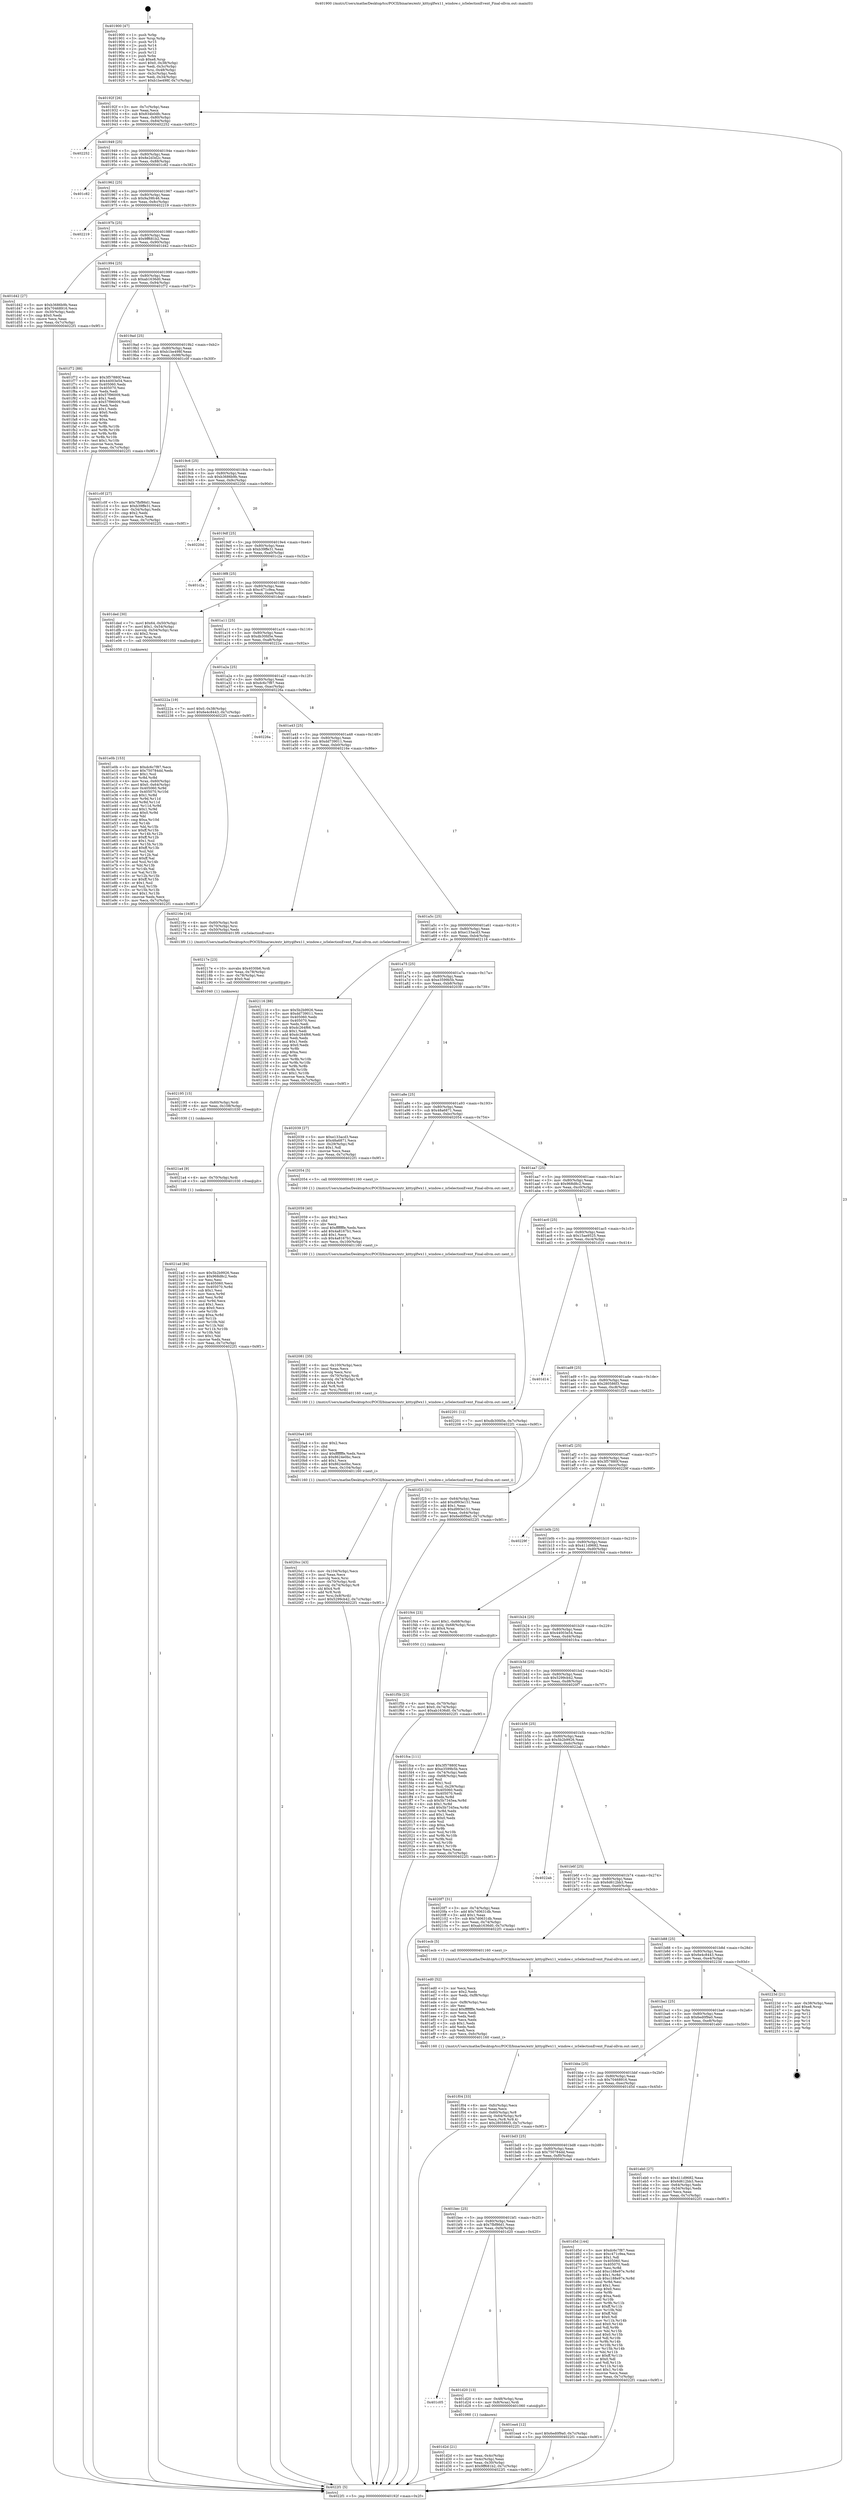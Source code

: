 digraph "0x401900" {
  label = "0x401900 (/mnt/c/Users/mathe/Desktop/tcc/POCII/binaries/extr_kittyglfwx11_window.c_isSelectionEvent_Final-ollvm.out::main(0))"
  labelloc = "t"
  node[shape=record]

  Entry [label="",width=0.3,height=0.3,shape=circle,fillcolor=black,style=filled]
  "0x40192f" [label="{
     0x40192f [26]\l
     | [instrs]\l
     &nbsp;&nbsp;0x40192f \<+3\>: mov -0x7c(%rbp),%eax\l
     &nbsp;&nbsp;0x401932 \<+2\>: mov %eax,%ecx\l
     &nbsp;&nbsp;0x401934 \<+6\>: sub $0x834b0dfc,%ecx\l
     &nbsp;&nbsp;0x40193a \<+3\>: mov %eax,-0x80(%rbp)\l
     &nbsp;&nbsp;0x40193d \<+6\>: mov %ecx,-0x84(%rbp)\l
     &nbsp;&nbsp;0x401943 \<+6\>: je 0000000000402252 \<main+0x952\>\l
  }"]
  "0x402252" [label="{
     0x402252\l
  }", style=dashed]
  "0x401949" [label="{
     0x401949 [25]\l
     | [instrs]\l
     &nbsp;&nbsp;0x401949 \<+5\>: jmp 000000000040194e \<main+0x4e\>\l
     &nbsp;&nbsp;0x40194e \<+3\>: mov -0x80(%rbp),%eax\l
     &nbsp;&nbsp;0x401951 \<+5\>: sub $0x8e2d3d2c,%eax\l
     &nbsp;&nbsp;0x401956 \<+6\>: mov %eax,-0x88(%rbp)\l
     &nbsp;&nbsp;0x40195c \<+6\>: je 0000000000401c82 \<main+0x382\>\l
  }"]
  Exit [label="",width=0.3,height=0.3,shape=circle,fillcolor=black,style=filled,peripheries=2]
  "0x401c82" [label="{
     0x401c82\l
  }", style=dashed]
  "0x401962" [label="{
     0x401962 [25]\l
     | [instrs]\l
     &nbsp;&nbsp;0x401962 \<+5\>: jmp 0000000000401967 \<main+0x67\>\l
     &nbsp;&nbsp;0x401967 \<+3\>: mov -0x80(%rbp),%eax\l
     &nbsp;&nbsp;0x40196a \<+5\>: sub $0x9a39fc46,%eax\l
     &nbsp;&nbsp;0x40196f \<+6\>: mov %eax,-0x8c(%rbp)\l
     &nbsp;&nbsp;0x401975 \<+6\>: je 0000000000402219 \<main+0x919\>\l
  }"]
  "0x4021ad" [label="{
     0x4021ad [84]\l
     | [instrs]\l
     &nbsp;&nbsp;0x4021ad \<+5\>: mov $0x5b2b9926,%eax\l
     &nbsp;&nbsp;0x4021b2 \<+5\>: mov $0x968d8c2,%edx\l
     &nbsp;&nbsp;0x4021b7 \<+2\>: xor %esi,%esi\l
     &nbsp;&nbsp;0x4021b9 \<+7\>: mov 0x405060,%ecx\l
     &nbsp;&nbsp;0x4021c0 \<+8\>: mov 0x405070,%r8d\l
     &nbsp;&nbsp;0x4021c8 \<+3\>: sub $0x1,%esi\l
     &nbsp;&nbsp;0x4021cb \<+3\>: mov %ecx,%r9d\l
     &nbsp;&nbsp;0x4021ce \<+3\>: add %esi,%r9d\l
     &nbsp;&nbsp;0x4021d1 \<+4\>: imul %r9d,%ecx\l
     &nbsp;&nbsp;0x4021d5 \<+3\>: and $0x1,%ecx\l
     &nbsp;&nbsp;0x4021d8 \<+3\>: cmp $0x0,%ecx\l
     &nbsp;&nbsp;0x4021db \<+4\>: sete %r10b\l
     &nbsp;&nbsp;0x4021df \<+4\>: cmp $0xa,%r8d\l
     &nbsp;&nbsp;0x4021e3 \<+4\>: setl %r11b\l
     &nbsp;&nbsp;0x4021e7 \<+3\>: mov %r10b,%bl\l
     &nbsp;&nbsp;0x4021ea \<+3\>: and %r11b,%bl\l
     &nbsp;&nbsp;0x4021ed \<+3\>: xor %r11b,%r10b\l
     &nbsp;&nbsp;0x4021f0 \<+3\>: or %r10b,%bl\l
     &nbsp;&nbsp;0x4021f3 \<+3\>: test $0x1,%bl\l
     &nbsp;&nbsp;0x4021f6 \<+3\>: cmovne %edx,%eax\l
     &nbsp;&nbsp;0x4021f9 \<+3\>: mov %eax,-0x7c(%rbp)\l
     &nbsp;&nbsp;0x4021fc \<+5\>: jmp 00000000004022f1 \<main+0x9f1\>\l
  }"]
  "0x402219" [label="{
     0x402219\l
  }", style=dashed]
  "0x40197b" [label="{
     0x40197b [25]\l
     | [instrs]\l
     &nbsp;&nbsp;0x40197b \<+5\>: jmp 0000000000401980 \<main+0x80\>\l
     &nbsp;&nbsp;0x401980 \<+3\>: mov -0x80(%rbp),%eax\l
     &nbsp;&nbsp;0x401983 \<+5\>: sub $0x9ff681b2,%eax\l
     &nbsp;&nbsp;0x401988 \<+6\>: mov %eax,-0x90(%rbp)\l
     &nbsp;&nbsp;0x40198e \<+6\>: je 0000000000401d42 \<main+0x442\>\l
  }"]
  "0x4021a4" [label="{
     0x4021a4 [9]\l
     | [instrs]\l
     &nbsp;&nbsp;0x4021a4 \<+4\>: mov -0x70(%rbp),%rdi\l
     &nbsp;&nbsp;0x4021a8 \<+5\>: call 0000000000401030 \<free@plt\>\l
     | [calls]\l
     &nbsp;&nbsp;0x401030 \{1\} (unknown)\l
  }"]
  "0x401d42" [label="{
     0x401d42 [27]\l
     | [instrs]\l
     &nbsp;&nbsp;0x401d42 \<+5\>: mov $0xb3686b9b,%eax\l
     &nbsp;&nbsp;0x401d47 \<+5\>: mov $0x70468916,%ecx\l
     &nbsp;&nbsp;0x401d4c \<+3\>: mov -0x30(%rbp),%edx\l
     &nbsp;&nbsp;0x401d4f \<+3\>: cmp $0x0,%edx\l
     &nbsp;&nbsp;0x401d52 \<+3\>: cmove %ecx,%eax\l
     &nbsp;&nbsp;0x401d55 \<+3\>: mov %eax,-0x7c(%rbp)\l
     &nbsp;&nbsp;0x401d58 \<+5\>: jmp 00000000004022f1 \<main+0x9f1\>\l
  }"]
  "0x401994" [label="{
     0x401994 [25]\l
     | [instrs]\l
     &nbsp;&nbsp;0x401994 \<+5\>: jmp 0000000000401999 \<main+0x99\>\l
     &nbsp;&nbsp;0x401999 \<+3\>: mov -0x80(%rbp),%eax\l
     &nbsp;&nbsp;0x40199c \<+5\>: sub $0xab1636d0,%eax\l
     &nbsp;&nbsp;0x4019a1 \<+6\>: mov %eax,-0x94(%rbp)\l
     &nbsp;&nbsp;0x4019a7 \<+6\>: je 0000000000401f72 \<main+0x672\>\l
  }"]
  "0x402195" [label="{
     0x402195 [15]\l
     | [instrs]\l
     &nbsp;&nbsp;0x402195 \<+4\>: mov -0x60(%rbp),%rdi\l
     &nbsp;&nbsp;0x402199 \<+6\>: mov %eax,-0x108(%rbp)\l
     &nbsp;&nbsp;0x40219f \<+5\>: call 0000000000401030 \<free@plt\>\l
     | [calls]\l
     &nbsp;&nbsp;0x401030 \{1\} (unknown)\l
  }"]
  "0x401f72" [label="{
     0x401f72 [88]\l
     | [instrs]\l
     &nbsp;&nbsp;0x401f72 \<+5\>: mov $0x3f57880f,%eax\l
     &nbsp;&nbsp;0x401f77 \<+5\>: mov $0x44003e54,%ecx\l
     &nbsp;&nbsp;0x401f7c \<+7\>: mov 0x405060,%edx\l
     &nbsp;&nbsp;0x401f83 \<+7\>: mov 0x405070,%esi\l
     &nbsp;&nbsp;0x401f8a \<+2\>: mov %edx,%edi\l
     &nbsp;&nbsp;0x401f8c \<+6\>: add $0x57f96009,%edi\l
     &nbsp;&nbsp;0x401f92 \<+3\>: sub $0x1,%edi\l
     &nbsp;&nbsp;0x401f95 \<+6\>: sub $0x57f96009,%edi\l
     &nbsp;&nbsp;0x401f9b \<+3\>: imul %edi,%edx\l
     &nbsp;&nbsp;0x401f9e \<+3\>: and $0x1,%edx\l
     &nbsp;&nbsp;0x401fa1 \<+3\>: cmp $0x0,%edx\l
     &nbsp;&nbsp;0x401fa4 \<+4\>: sete %r8b\l
     &nbsp;&nbsp;0x401fa8 \<+3\>: cmp $0xa,%esi\l
     &nbsp;&nbsp;0x401fab \<+4\>: setl %r9b\l
     &nbsp;&nbsp;0x401faf \<+3\>: mov %r8b,%r10b\l
     &nbsp;&nbsp;0x401fb2 \<+3\>: and %r9b,%r10b\l
     &nbsp;&nbsp;0x401fb5 \<+3\>: xor %r9b,%r8b\l
     &nbsp;&nbsp;0x401fb8 \<+3\>: or %r8b,%r10b\l
     &nbsp;&nbsp;0x401fbb \<+4\>: test $0x1,%r10b\l
     &nbsp;&nbsp;0x401fbf \<+3\>: cmovne %ecx,%eax\l
     &nbsp;&nbsp;0x401fc2 \<+3\>: mov %eax,-0x7c(%rbp)\l
     &nbsp;&nbsp;0x401fc5 \<+5\>: jmp 00000000004022f1 \<main+0x9f1\>\l
  }"]
  "0x4019ad" [label="{
     0x4019ad [25]\l
     | [instrs]\l
     &nbsp;&nbsp;0x4019ad \<+5\>: jmp 00000000004019b2 \<main+0xb2\>\l
     &nbsp;&nbsp;0x4019b2 \<+3\>: mov -0x80(%rbp),%eax\l
     &nbsp;&nbsp;0x4019b5 \<+5\>: sub $0xb1be498f,%eax\l
     &nbsp;&nbsp;0x4019ba \<+6\>: mov %eax,-0x98(%rbp)\l
     &nbsp;&nbsp;0x4019c0 \<+6\>: je 0000000000401c0f \<main+0x30f\>\l
  }"]
  "0x40217e" [label="{
     0x40217e [23]\l
     | [instrs]\l
     &nbsp;&nbsp;0x40217e \<+10\>: movabs $0x4030b6,%rdi\l
     &nbsp;&nbsp;0x402188 \<+3\>: mov %eax,-0x78(%rbp)\l
     &nbsp;&nbsp;0x40218b \<+3\>: mov -0x78(%rbp),%esi\l
     &nbsp;&nbsp;0x40218e \<+2\>: mov $0x0,%al\l
     &nbsp;&nbsp;0x402190 \<+5\>: call 0000000000401040 \<printf@plt\>\l
     | [calls]\l
     &nbsp;&nbsp;0x401040 \{1\} (unknown)\l
  }"]
  "0x401c0f" [label="{
     0x401c0f [27]\l
     | [instrs]\l
     &nbsp;&nbsp;0x401c0f \<+5\>: mov $0x7fbf86d1,%eax\l
     &nbsp;&nbsp;0x401c14 \<+5\>: mov $0xb39ffe31,%ecx\l
     &nbsp;&nbsp;0x401c19 \<+3\>: mov -0x34(%rbp),%edx\l
     &nbsp;&nbsp;0x401c1c \<+3\>: cmp $0x2,%edx\l
     &nbsp;&nbsp;0x401c1f \<+3\>: cmovne %ecx,%eax\l
     &nbsp;&nbsp;0x401c22 \<+3\>: mov %eax,-0x7c(%rbp)\l
     &nbsp;&nbsp;0x401c25 \<+5\>: jmp 00000000004022f1 \<main+0x9f1\>\l
  }"]
  "0x4019c6" [label="{
     0x4019c6 [25]\l
     | [instrs]\l
     &nbsp;&nbsp;0x4019c6 \<+5\>: jmp 00000000004019cb \<main+0xcb\>\l
     &nbsp;&nbsp;0x4019cb \<+3\>: mov -0x80(%rbp),%eax\l
     &nbsp;&nbsp;0x4019ce \<+5\>: sub $0xb3686b9b,%eax\l
     &nbsp;&nbsp;0x4019d3 \<+6\>: mov %eax,-0x9c(%rbp)\l
     &nbsp;&nbsp;0x4019d9 \<+6\>: je 000000000040220d \<main+0x90d\>\l
  }"]
  "0x4022f1" [label="{
     0x4022f1 [5]\l
     | [instrs]\l
     &nbsp;&nbsp;0x4022f1 \<+5\>: jmp 000000000040192f \<main+0x2f\>\l
  }"]
  "0x401900" [label="{
     0x401900 [47]\l
     | [instrs]\l
     &nbsp;&nbsp;0x401900 \<+1\>: push %rbp\l
     &nbsp;&nbsp;0x401901 \<+3\>: mov %rsp,%rbp\l
     &nbsp;&nbsp;0x401904 \<+2\>: push %r15\l
     &nbsp;&nbsp;0x401906 \<+2\>: push %r14\l
     &nbsp;&nbsp;0x401908 \<+2\>: push %r13\l
     &nbsp;&nbsp;0x40190a \<+2\>: push %r12\l
     &nbsp;&nbsp;0x40190c \<+1\>: push %rbx\l
     &nbsp;&nbsp;0x40190d \<+7\>: sub $0xe8,%rsp\l
     &nbsp;&nbsp;0x401914 \<+7\>: movl $0x0,-0x38(%rbp)\l
     &nbsp;&nbsp;0x40191b \<+3\>: mov %edi,-0x3c(%rbp)\l
     &nbsp;&nbsp;0x40191e \<+4\>: mov %rsi,-0x48(%rbp)\l
     &nbsp;&nbsp;0x401922 \<+3\>: mov -0x3c(%rbp),%edi\l
     &nbsp;&nbsp;0x401925 \<+3\>: mov %edi,-0x34(%rbp)\l
     &nbsp;&nbsp;0x401928 \<+7\>: movl $0xb1be498f,-0x7c(%rbp)\l
  }"]
  "0x4020cc" [label="{
     0x4020cc [43]\l
     | [instrs]\l
     &nbsp;&nbsp;0x4020cc \<+6\>: mov -0x104(%rbp),%ecx\l
     &nbsp;&nbsp;0x4020d2 \<+3\>: imul %eax,%ecx\l
     &nbsp;&nbsp;0x4020d5 \<+3\>: movslq %ecx,%rsi\l
     &nbsp;&nbsp;0x4020d8 \<+4\>: mov -0x70(%rbp),%rdi\l
     &nbsp;&nbsp;0x4020dc \<+4\>: movslq -0x74(%rbp),%r8\l
     &nbsp;&nbsp;0x4020e0 \<+4\>: shl $0x4,%r8\l
     &nbsp;&nbsp;0x4020e4 \<+3\>: add %r8,%rdi\l
     &nbsp;&nbsp;0x4020e7 \<+4\>: mov %rsi,0x8(%rdi)\l
     &nbsp;&nbsp;0x4020eb \<+7\>: movl $0x5299cb42,-0x7c(%rbp)\l
     &nbsp;&nbsp;0x4020f2 \<+5\>: jmp 00000000004022f1 \<main+0x9f1\>\l
  }"]
  "0x40220d" [label="{
     0x40220d\l
  }", style=dashed]
  "0x4019df" [label="{
     0x4019df [25]\l
     | [instrs]\l
     &nbsp;&nbsp;0x4019df \<+5\>: jmp 00000000004019e4 \<main+0xe4\>\l
     &nbsp;&nbsp;0x4019e4 \<+3\>: mov -0x80(%rbp),%eax\l
     &nbsp;&nbsp;0x4019e7 \<+5\>: sub $0xb39ffe31,%eax\l
     &nbsp;&nbsp;0x4019ec \<+6\>: mov %eax,-0xa0(%rbp)\l
     &nbsp;&nbsp;0x4019f2 \<+6\>: je 0000000000401c2a \<main+0x32a\>\l
  }"]
  "0x4020a4" [label="{
     0x4020a4 [40]\l
     | [instrs]\l
     &nbsp;&nbsp;0x4020a4 \<+5\>: mov $0x2,%ecx\l
     &nbsp;&nbsp;0x4020a9 \<+1\>: cltd\l
     &nbsp;&nbsp;0x4020aa \<+2\>: idiv %ecx\l
     &nbsp;&nbsp;0x4020ac \<+6\>: imul $0xfffffffe,%edx,%ecx\l
     &nbsp;&nbsp;0x4020b2 \<+6\>: sub $0x8624e0bc,%ecx\l
     &nbsp;&nbsp;0x4020b8 \<+3\>: add $0x1,%ecx\l
     &nbsp;&nbsp;0x4020bb \<+6\>: add $0x8624e0bc,%ecx\l
     &nbsp;&nbsp;0x4020c1 \<+6\>: mov %ecx,-0x104(%rbp)\l
     &nbsp;&nbsp;0x4020c7 \<+5\>: call 0000000000401160 \<next_i\>\l
     | [calls]\l
     &nbsp;&nbsp;0x401160 \{1\} (/mnt/c/Users/mathe/Desktop/tcc/POCII/binaries/extr_kittyglfwx11_window.c_isSelectionEvent_Final-ollvm.out::next_i)\l
  }"]
  "0x401c2a" [label="{
     0x401c2a\l
  }", style=dashed]
  "0x4019f8" [label="{
     0x4019f8 [25]\l
     | [instrs]\l
     &nbsp;&nbsp;0x4019f8 \<+5\>: jmp 00000000004019fd \<main+0xfd\>\l
     &nbsp;&nbsp;0x4019fd \<+3\>: mov -0x80(%rbp),%eax\l
     &nbsp;&nbsp;0x401a00 \<+5\>: sub $0xc471c9ea,%eax\l
     &nbsp;&nbsp;0x401a05 \<+6\>: mov %eax,-0xa4(%rbp)\l
     &nbsp;&nbsp;0x401a0b \<+6\>: je 0000000000401ded \<main+0x4ed\>\l
  }"]
  "0x402081" [label="{
     0x402081 [35]\l
     | [instrs]\l
     &nbsp;&nbsp;0x402081 \<+6\>: mov -0x100(%rbp),%ecx\l
     &nbsp;&nbsp;0x402087 \<+3\>: imul %eax,%ecx\l
     &nbsp;&nbsp;0x40208a \<+3\>: movslq %ecx,%rsi\l
     &nbsp;&nbsp;0x40208d \<+4\>: mov -0x70(%rbp),%rdi\l
     &nbsp;&nbsp;0x402091 \<+4\>: movslq -0x74(%rbp),%r8\l
     &nbsp;&nbsp;0x402095 \<+4\>: shl $0x4,%r8\l
     &nbsp;&nbsp;0x402099 \<+3\>: add %r8,%rdi\l
     &nbsp;&nbsp;0x40209c \<+3\>: mov %rsi,(%rdi)\l
     &nbsp;&nbsp;0x40209f \<+5\>: call 0000000000401160 \<next_i\>\l
     | [calls]\l
     &nbsp;&nbsp;0x401160 \{1\} (/mnt/c/Users/mathe/Desktop/tcc/POCII/binaries/extr_kittyglfwx11_window.c_isSelectionEvent_Final-ollvm.out::next_i)\l
  }"]
  "0x401ded" [label="{
     0x401ded [30]\l
     | [instrs]\l
     &nbsp;&nbsp;0x401ded \<+7\>: movl $0x64,-0x50(%rbp)\l
     &nbsp;&nbsp;0x401df4 \<+7\>: movl $0x1,-0x54(%rbp)\l
     &nbsp;&nbsp;0x401dfb \<+4\>: movslq -0x54(%rbp),%rax\l
     &nbsp;&nbsp;0x401dff \<+4\>: shl $0x2,%rax\l
     &nbsp;&nbsp;0x401e03 \<+3\>: mov %rax,%rdi\l
     &nbsp;&nbsp;0x401e06 \<+5\>: call 0000000000401050 \<malloc@plt\>\l
     | [calls]\l
     &nbsp;&nbsp;0x401050 \{1\} (unknown)\l
  }"]
  "0x401a11" [label="{
     0x401a11 [25]\l
     | [instrs]\l
     &nbsp;&nbsp;0x401a11 \<+5\>: jmp 0000000000401a16 \<main+0x116\>\l
     &nbsp;&nbsp;0x401a16 \<+3\>: mov -0x80(%rbp),%eax\l
     &nbsp;&nbsp;0x401a19 \<+5\>: sub $0xdb30fd5e,%eax\l
     &nbsp;&nbsp;0x401a1e \<+6\>: mov %eax,-0xa8(%rbp)\l
     &nbsp;&nbsp;0x401a24 \<+6\>: je 000000000040222a \<main+0x92a\>\l
  }"]
  "0x402059" [label="{
     0x402059 [40]\l
     | [instrs]\l
     &nbsp;&nbsp;0x402059 \<+5\>: mov $0x2,%ecx\l
     &nbsp;&nbsp;0x40205e \<+1\>: cltd\l
     &nbsp;&nbsp;0x40205f \<+2\>: idiv %ecx\l
     &nbsp;&nbsp;0x402061 \<+6\>: imul $0xfffffffe,%edx,%ecx\l
     &nbsp;&nbsp;0x402067 \<+6\>: add $0x4a8167b1,%ecx\l
     &nbsp;&nbsp;0x40206d \<+3\>: add $0x1,%ecx\l
     &nbsp;&nbsp;0x402070 \<+6\>: sub $0x4a8167b1,%ecx\l
     &nbsp;&nbsp;0x402076 \<+6\>: mov %ecx,-0x100(%rbp)\l
     &nbsp;&nbsp;0x40207c \<+5\>: call 0000000000401160 \<next_i\>\l
     | [calls]\l
     &nbsp;&nbsp;0x401160 \{1\} (/mnt/c/Users/mathe/Desktop/tcc/POCII/binaries/extr_kittyglfwx11_window.c_isSelectionEvent_Final-ollvm.out::next_i)\l
  }"]
  "0x40222a" [label="{
     0x40222a [19]\l
     | [instrs]\l
     &nbsp;&nbsp;0x40222a \<+7\>: movl $0x0,-0x38(%rbp)\l
     &nbsp;&nbsp;0x402231 \<+7\>: movl $0x6e4c8443,-0x7c(%rbp)\l
     &nbsp;&nbsp;0x402238 \<+5\>: jmp 00000000004022f1 \<main+0x9f1\>\l
  }"]
  "0x401a2a" [label="{
     0x401a2a [25]\l
     | [instrs]\l
     &nbsp;&nbsp;0x401a2a \<+5\>: jmp 0000000000401a2f \<main+0x12f\>\l
     &nbsp;&nbsp;0x401a2f \<+3\>: mov -0x80(%rbp),%eax\l
     &nbsp;&nbsp;0x401a32 \<+5\>: sub $0xdc6c7f87,%eax\l
     &nbsp;&nbsp;0x401a37 \<+6\>: mov %eax,-0xac(%rbp)\l
     &nbsp;&nbsp;0x401a3d \<+6\>: je 000000000040226a \<main+0x96a\>\l
  }"]
  "0x401f5b" [label="{
     0x401f5b [23]\l
     | [instrs]\l
     &nbsp;&nbsp;0x401f5b \<+4\>: mov %rax,-0x70(%rbp)\l
     &nbsp;&nbsp;0x401f5f \<+7\>: movl $0x0,-0x74(%rbp)\l
     &nbsp;&nbsp;0x401f66 \<+7\>: movl $0xab1636d0,-0x7c(%rbp)\l
     &nbsp;&nbsp;0x401f6d \<+5\>: jmp 00000000004022f1 \<main+0x9f1\>\l
  }"]
  "0x40226a" [label="{
     0x40226a\l
  }", style=dashed]
  "0x401a43" [label="{
     0x401a43 [25]\l
     | [instrs]\l
     &nbsp;&nbsp;0x401a43 \<+5\>: jmp 0000000000401a48 \<main+0x148\>\l
     &nbsp;&nbsp;0x401a48 \<+3\>: mov -0x80(%rbp),%eax\l
     &nbsp;&nbsp;0x401a4b \<+5\>: sub $0xdd739011,%eax\l
     &nbsp;&nbsp;0x401a50 \<+6\>: mov %eax,-0xb0(%rbp)\l
     &nbsp;&nbsp;0x401a56 \<+6\>: je 000000000040216e \<main+0x86e\>\l
  }"]
  "0x401f04" [label="{
     0x401f04 [33]\l
     | [instrs]\l
     &nbsp;&nbsp;0x401f04 \<+6\>: mov -0xfc(%rbp),%ecx\l
     &nbsp;&nbsp;0x401f0a \<+3\>: imul %eax,%ecx\l
     &nbsp;&nbsp;0x401f0d \<+4\>: mov -0x60(%rbp),%r8\l
     &nbsp;&nbsp;0x401f11 \<+4\>: movslq -0x64(%rbp),%r9\l
     &nbsp;&nbsp;0x401f15 \<+4\>: mov %ecx,(%r8,%r9,4)\l
     &nbsp;&nbsp;0x401f19 \<+7\>: movl $0x280586f3,-0x7c(%rbp)\l
     &nbsp;&nbsp;0x401f20 \<+5\>: jmp 00000000004022f1 \<main+0x9f1\>\l
  }"]
  "0x40216e" [label="{
     0x40216e [16]\l
     | [instrs]\l
     &nbsp;&nbsp;0x40216e \<+4\>: mov -0x60(%rbp),%rdi\l
     &nbsp;&nbsp;0x402172 \<+4\>: mov -0x70(%rbp),%rsi\l
     &nbsp;&nbsp;0x402176 \<+3\>: mov -0x50(%rbp),%edx\l
     &nbsp;&nbsp;0x402179 \<+5\>: call 00000000004013f0 \<isSelectionEvent\>\l
     | [calls]\l
     &nbsp;&nbsp;0x4013f0 \{1\} (/mnt/c/Users/mathe/Desktop/tcc/POCII/binaries/extr_kittyglfwx11_window.c_isSelectionEvent_Final-ollvm.out::isSelectionEvent)\l
  }"]
  "0x401a5c" [label="{
     0x401a5c [25]\l
     | [instrs]\l
     &nbsp;&nbsp;0x401a5c \<+5\>: jmp 0000000000401a61 \<main+0x161\>\l
     &nbsp;&nbsp;0x401a61 \<+3\>: mov -0x80(%rbp),%eax\l
     &nbsp;&nbsp;0x401a64 \<+5\>: sub $0xe133acd3,%eax\l
     &nbsp;&nbsp;0x401a69 \<+6\>: mov %eax,-0xb4(%rbp)\l
     &nbsp;&nbsp;0x401a6f \<+6\>: je 0000000000402116 \<main+0x816\>\l
  }"]
  "0x401ed0" [label="{
     0x401ed0 [52]\l
     | [instrs]\l
     &nbsp;&nbsp;0x401ed0 \<+2\>: xor %ecx,%ecx\l
     &nbsp;&nbsp;0x401ed2 \<+5\>: mov $0x2,%edx\l
     &nbsp;&nbsp;0x401ed7 \<+6\>: mov %edx,-0xf8(%rbp)\l
     &nbsp;&nbsp;0x401edd \<+1\>: cltd\l
     &nbsp;&nbsp;0x401ede \<+6\>: mov -0xf8(%rbp),%esi\l
     &nbsp;&nbsp;0x401ee4 \<+2\>: idiv %esi\l
     &nbsp;&nbsp;0x401ee6 \<+6\>: imul $0xfffffffe,%edx,%edx\l
     &nbsp;&nbsp;0x401eec \<+2\>: mov %ecx,%edi\l
     &nbsp;&nbsp;0x401eee \<+2\>: sub %edx,%edi\l
     &nbsp;&nbsp;0x401ef0 \<+2\>: mov %ecx,%edx\l
     &nbsp;&nbsp;0x401ef2 \<+3\>: sub $0x1,%edx\l
     &nbsp;&nbsp;0x401ef5 \<+2\>: add %edx,%edi\l
     &nbsp;&nbsp;0x401ef7 \<+2\>: sub %edi,%ecx\l
     &nbsp;&nbsp;0x401ef9 \<+6\>: mov %ecx,-0xfc(%rbp)\l
     &nbsp;&nbsp;0x401eff \<+5\>: call 0000000000401160 \<next_i\>\l
     | [calls]\l
     &nbsp;&nbsp;0x401160 \{1\} (/mnt/c/Users/mathe/Desktop/tcc/POCII/binaries/extr_kittyglfwx11_window.c_isSelectionEvent_Final-ollvm.out::next_i)\l
  }"]
  "0x402116" [label="{
     0x402116 [88]\l
     | [instrs]\l
     &nbsp;&nbsp;0x402116 \<+5\>: mov $0x5b2b9926,%eax\l
     &nbsp;&nbsp;0x40211b \<+5\>: mov $0xdd739011,%ecx\l
     &nbsp;&nbsp;0x402120 \<+7\>: mov 0x405060,%edx\l
     &nbsp;&nbsp;0x402127 \<+7\>: mov 0x405070,%esi\l
     &nbsp;&nbsp;0x40212e \<+2\>: mov %edx,%edi\l
     &nbsp;&nbsp;0x402130 \<+6\>: sub $0xdc264f66,%edi\l
     &nbsp;&nbsp;0x402136 \<+3\>: sub $0x1,%edi\l
     &nbsp;&nbsp;0x402139 \<+6\>: add $0xdc264f66,%edi\l
     &nbsp;&nbsp;0x40213f \<+3\>: imul %edi,%edx\l
     &nbsp;&nbsp;0x402142 \<+3\>: and $0x1,%edx\l
     &nbsp;&nbsp;0x402145 \<+3\>: cmp $0x0,%edx\l
     &nbsp;&nbsp;0x402148 \<+4\>: sete %r8b\l
     &nbsp;&nbsp;0x40214c \<+3\>: cmp $0xa,%esi\l
     &nbsp;&nbsp;0x40214f \<+4\>: setl %r9b\l
     &nbsp;&nbsp;0x402153 \<+3\>: mov %r8b,%r10b\l
     &nbsp;&nbsp;0x402156 \<+3\>: and %r9b,%r10b\l
     &nbsp;&nbsp;0x402159 \<+3\>: xor %r9b,%r8b\l
     &nbsp;&nbsp;0x40215c \<+3\>: or %r8b,%r10b\l
     &nbsp;&nbsp;0x40215f \<+4\>: test $0x1,%r10b\l
     &nbsp;&nbsp;0x402163 \<+3\>: cmovne %ecx,%eax\l
     &nbsp;&nbsp;0x402166 \<+3\>: mov %eax,-0x7c(%rbp)\l
     &nbsp;&nbsp;0x402169 \<+5\>: jmp 00000000004022f1 \<main+0x9f1\>\l
  }"]
  "0x401a75" [label="{
     0x401a75 [25]\l
     | [instrs]\l
     &nbsp;&nbsp;0x401a75 \<+5\>: jmp 0000000000401a7a \<main+0x17a\>\l
     &nbsp;&nbsp;0x401a7a \<+3\>: mov -0x80(%rbp),%eax\l
     &nbsp;&nbsp;0x401a7d \<+5\>: sub $0xe3599b5b,%eax\l
     &nbsp;&nbsp;0x401a82 \<+6\>: mov %eax,-0xb8(%rbp)\l
     &nbsp;&nbsp;0x401a88 \<+6\>: je 0000000000402039 \<main+0x739\>\l
  }"]
  "0x401e0b" [label="{
     0x401e0b [153]\l
     | [instrs]\l
     &nbsp;&nbsp;0x401e0b \<+5\>: mov $0xdc6c7f87,%ecx\l
     &nbsp;&nbsp;0x401e10 \<+5\>: mov $0x750784dd,%edx\l
     &nbsp;&nbsp;0x401e15 \<+3\>: mov $0x1,%sil\l
     &nbsp;&nbsp;0x401e18 \<+3\>: xor %r8d,%r8d\l
     &nbsp;&nbsp;0x401e1b \<+4\>: mov %rax,-0x60(%rbp)\l
     &nbsp;&nbsp;0x401e1f \<+7\>: movl $0x0,-0x64(%rbp)\l
     &nbsp;&nbsp;0x401e26 \<+8\>: mov 0x405060,%r9d\l
     &nbsp;&nbsp;0x401e2e \<+8\>: mov 0x405070,%r10d\l
     &nbsp;&nbsp;0x401e36 \<+4\>: sub $0x1,%r8d\l
     &nbsp;&nbsp;0x401e3a \<+3\>: mov %r9d,%r11d\l
     &nbsp;&nbsp;0x401e3d \<+3\>: add %r8d,%r11d\l
     &nbsp;&nbsp;0x401e40 \<+4\>: imul %r11d,%r9d\l
     &nbsp;&nbsp;0x401e44 \<+4\>: and $0x1,%r9d\l
     &nbsp;&nbsp;0x401e48 \<+4\>: cmp $0x0,%r9d\l
     &nbsp;&nbsp;0x401e4c \<+3\>: sete %bl\l
     &nbsp;&nbsp;0x401e4f \<+4\>: cmp $0xa,%r10d\l
     &nbsp;&nbsp;0x401e53 \<+4\>: setl %r14b\l
     &nbsp;&nbsp;0x401e57 \<+3\>: mov %bl,%r15b\l
     &nbsp;&nbsp;0x401e5a \<+4\>: xor $0xff,%r15b\l
     &nbsp;&nbsp;0x401e5e \<+3\>: mov %r14b,%r12b\l
     &nbsp;&nbsp;0x401e61 \<+4\>: xor $0xff,%r12b\l
     &nbsp;&nbsp;0x401e65 \<+4\>: xor $0x1,%sil\l
     &nbsp;&nbsp;0x401e69 \<+3\>: mov %r15b,%r13b\l
     &nbsp;&nbsp;0x401e6c \<+4\>: and $0xff,%r13b\l
     &nbsp;&nbsp;0x401e70 \<+3\>: and %sil,%bl\l
     &nbsp;&nbsp;0x401e73 \<+3\>: mov %r12b,%al\l
     &nbsp;&nbsp;0x401e76 \<+2\>: and $0xff,%al\l
     &nbsp;&nbsp;0x401e78 \<+3\>: and %sil,%r14b\l
     &nbsp;&nbsp;0x401e7b \<+3\>: or %bl,%r13b\l
     &nbsp;&nbsp;0x401e7e \<+3\>: or %r14b,%al\l
     &nbsp;&nbsp;0x401e81 \<+3\>: xor %al,%r13b\l
     &nbsp;&nbsp;0x401e84 \<+3\>: or %r12b,%r15b\l
     &nbsp;&nbsp;0x401e87 \<+4\>: xor $0xff,%r15b\l
     &nbsp;&nbsp;0x401e8b \<+4\>: or $0x1,%sil\l
     &nbsp;&nbsp;0x401e8f \<+3\>: and %sil,%r15b\l
     &nbsp;&nbsp;0x401e92 \<+3\>: or %r15b,%r13b\l
     &nbsp;&nbsp;0x401e95 \<+4\>: test $0x1,%r13b\l
     &nbsp;&nbsp;0x401e99 \<+3\>: cmovne %edx,%ecx\l
     &nbsp;&nbsp;0x401e9c \<+3\>: mov %ecx,-0x7c(%rbp)\l
     &nbsp;&nbsp;0x401e9f \<+5\>: jmp 00000000004022f1 \<main+0x9f1\>\l
  }"]
  "0x402039" [label="{
     0x402039 [27]\l
     | [instrs]\l
     &nbsp;&nbsp;0x402039 \<+5\>: mov $0xe133acd3,%eax\l
     &nbsp;&nbsp;0x40203e \<+5\>: mov $0x48a6871,%ecx\l
     &nbsp;&nbsp;0x402043 \<+3\>: mov -0x29(%rbp),%dl\l
     &nbsp;&nbsp;0x402046 \<+3\>: test $0x1,%dl\l
     &nbsp;&nbsp;0x402049 \<+3\>: cmovne %ecx,%eax\l
     &nbsp;&nbsp;0x40204c \<+3\>: mov %eax,-0x7c(%rbp)\l
     &nbsp;&nbsp;0x40204f \<+5\>: jmp 00000000004022f1 \<main+0x9f1\>\l
  }"]
  "0x401a8e" [label="{
     0x401a8e [25]\l
     | [instrs]\l
     &nbsp;&nbsp;0x401a8e \<+5\>: jmp 0000000000401a93 \<main+0x193\>\l
     &nbsp;&nbsp;0x401a93 \<+3\>: mov -0x80(%rbp),%eax\l
     &nbsp;&nbsp;0x401a96 \<+5\>: sub $0x48a6871,%eax\l
     &nbsp;&nbsp;0x401a9b \<+6\>: mov %eax,-0xbc(%rbp)\l
     &nbsp;&nbsp;0x401aa1 \<+6\>: je 0000000000402054 \<main+0x754\>\l
  }"]
  "0x401d2d" [label="{
     0x401d2d [21]\l
     | [instrs]\l
     &nbsp;&nbsp;0x401d2d \<+3\>: mov %eax,-0x4c(%rbp)\l
     &nbsp;&nbsp;0x401d30 \<+3\>: mov -0x4c(%rbp),%eax\l
     &nbsp;&nbsp;0x401d33 \<+3\>: mov %eax,-0x30(%rbp)\l
     &nbsp;&nbsp;0x401d36 \<+7\>: movl $0x9ff681b2,-0x7c(%rbp)\l
     &nbsp;&nbsp;0x401d3d \<+5\>: jmp 00000000004022f1 \<main+0x9f1\>\l
  }"]
  "0x402054" [label="{
     0x402054 [5]\l
     | [instrs]\l
     &nbsp;&nbsp;0x402054 \<+5\>: call 0000000000401160 \<next_i\>\l
     | [calls]\l
     &nbsp;&nbsp;0x401160 \{1\} (/mnt/c/Users/mathe/Desktop/tcc/POCII/binaries/extr_kittyglfwx11_window.c_isSelectionEvent_Final-ollvm.out::next_i)\l
  }"]
  "0x401aa7" [label="{
     0x401aa7 [25]\l
     | [instrs]\l
     &nbsp;&nbsp;0x401aa7 \<+5\>: jmp 0000000000401aac \<main+0x1ac\>\l
     &nbsp;&nbsp;0x401aac \<+3\>: mov -0x80(%rbp),%eax\l
     &nbsp;&nbsp;0x401aaf \<+5\>: sub $0x968d8c2,%eax\l
     &nbsp;&nbsp;0x401ab4 \<+6\>: mov %eax,-0xc0(%rbp)\l
     &nbsp;&nbsp;0x401aba \<+6\>: je 0000000000402201 \<main+0x901\>\l
  }"]
  "0x401c05" [label="{
     0x401c05\l
  }", style=dashed]
  "0x402201" [label="{
     0x402201 [12]\l
     | [instrs]\l
     &nbsp;&nbsp;0x402201 \<+7\>: movl $0xdb30fd5e,-0x7c(%rbp)\l
     &nbsp;&nbsp;0x402208 \<+5\>: jmp 00000000004022f1 \<main+0x9f1\>\l
  }"]
  "0x401ac0" [label="{
     0x401ac0 [25]\l
     | [instrs]\l
     &nbsp;&nbsp;0x401ac0 \<+5\>: jmp 0000000000401ac5 \<main+0x1c5\>\l
     &nbsp;&nbsp;0x401ac5 \<+3\>: mov -0x80(%rbp),%eax\l
     &nbsp;&nbsp;0x401ac8 \<+5\>: sub $0x15ae9525,%eax\l
     &nbsp;&nbsp;0x401acd \<+6\>: mov %eax,-0xc4(%rbp)\l
     &nbsp;&nbsp;0x401ad3 \<+6\>: je 0000000000401d14 \<main+0x414\>\l
  }"]
  "0x401d20" [label="{
     0x401d20 [13]\l
     | [instrs]\l
     &nbsp;&nbsp;0x401d20 \<+4\>: mov -0x48(%rbp),%rax\l
     &nbsp;&nbsp;0x401d24 \<+4\>: mov 0x8(%rax),%rdi\l
     &nbsp;&nbsp;0x401d28 \<+5\>: call 0000000000401060 \<atoi@plt\>\l
     | [calls]\l
     &nbsp;&nbsp;0x401060 \{1\} (unknown)\l
  }"]
  "0x401d14" [label="{
     0x401d14\l
  }", style=dashed]
  "0x401ad9" [label="{
     0x401ad9 [25]\l
     | [instrs]\l
     &nbsp;&nbsp;0x401ad9 \<+5\>: jmp 0000000000401ade \<main+0x1de\>\l
     &nbsp;&nbsp;0x401ade \<+3\>: mov -0x80(%rbp),%eax\l
     &nbsp;&nbsp;0x401ae1 \<+5\>: sub $0x280586f3,%eax\l
     &nbsp;&nbsp;0x401ae6 \<+6\>: mov %eax,-0xc8(%rbp)\l
     &nbsp;&nbsp;0x401aec \<+6\>: je 0000000000401f25 \<main+0x625\>\l
  }"]
  "0x401bec" [label="{
     0x401bec [25]\l
     | [instrs]\l
     &nbsp;&nbsp;0x401bec \<+5\>: jmp 0000000000401bf1 \<main+0x2f1\>\l
     &nbsp;&nbsp;0x401bf1 \<+3\>: mov -0x80(%rbp),%eax\l
     &nbsp;&nbsp;0x401bf4 \<+5\>: sub $0x7fbf86d1,%eax\l
     &nbsp;&nbsp;0x401bf9 \<+6\>: mov %eax,-0xf4(%rbp)\l
     &nbsp;&nbsp;0x401bff \<+6\>: je 0000000000401d20 \<main+0x420\>\l
  }"]
  "0x401f25" [label="{
     0x401f25 [31]\l
     | [instrs]\l
     &nbsp;&nbsp;0x401f25 \<+3\>: mov -0x64(%rbp),%eax\l
     &nbsp;&nbsp;0x401f28 \<+5\>: add $0xd993e151,%eax\l
     &nbsp;&nbsp;0x401f2d \<+3\>: add $0x1,%eax\l
     &nbsp;&nbsp;0x401f30 \<+5\>: sub $0xd993e151,%eax\l
     &nbsp;&nbsp;0x401f35 \<+3\>: mov %eax,-0x64(%rbp)\l
     &nbsp;&nbsp;0x401f38 \<+7\>: movl $0x6ed0f9a0,-0x7c(%rbp)\l
     &nbsp;&nbsp;0x401f3f \<+5\>: jmp 00000000004022f1 \<main+0x9f1\>\l
  }"]
  "0x401af2" [label="{
     0x401af2 [25]\l
     | [instrs]\l
     &nbsp;&nbsp;0x401af2 \<+5\>: jmp 0000000000401af7 \<main+0x1f7\>\l
     &nbsp;&nbsp;0x401af7 \<+3\>: mov -0x80(%rbp),%eax\l
     &nbsp;&nbsp;0x401afa \<+5\>: sub $0x3f57880f,%eax\l
     &nbsp;&nbsp;0x401aff \<+6\>: mov %eax,-0xcc(%rbp)\l
     &nbsp;&nbsp;0x401b05 \<+6\>: je 000000000040229f \<main+0x99f\>\l
  }"]
  "0x401ea4" [label="{
     0x401ea4 [12]\l
     | [instrs]\l
     &nbsp;&nbsp;0x401ea4 \<+7\>: movl $0x6ed0f9a0,-0x7c(%rbp)\l
     &nbsp;&nbsp;0x401eab \<+5\>: jmp 00000000004022f1 \<main+0x9f1\>\l
  }"]
  "0x40229f" [label="{
     0x40229f\l
  }", style=dashed]
  "0x401b0b" [label="{
     0x401b0b [25]\l
     | [instrs]\l
     &nbsp;&nbsp;0x401b0b \<+5\>: jmp 0000000000401b10 \<main+0x210\>\l
     &nbsp;&nbsp;0x401b10 \<+3\>: mov -0x80(%rbp),%eax\l
     &nbsp;&nbsp;0x401b13 \<+5\>: sub $0x411d9682,%eax\l
     &nbsp;&nbsp;0x401b18 \<+6\>: mov %eax,-0xd0(%rbp)\l
     &nbsp;&nbsp;0x401b1e \<+6\>: je 0000000000401f44 \<main+0x644\>\l
  }"]
  "0x401bd3" [label="{
     0x401bd3 [25]\l
     | [instrs]\l
     &nbsp;&nbsp;0x401bd3 \<+5\>: jmp 0000000000401bd8 \<main+0x2d8\>\l
     &nbsp;&nbsp;0x401bd8 \<+3\>: mov -0x80(%rbp),%eax\l
     &nbsp;&nbsp;0x401bdb \<+5\>: sub $0x750784dd,%eax\l
     &nbsp;&nbsp;0x401be0 \<+6\>: mov %eax,-0xf0(%rbp)\l
     &nbsp;&nbsp;0x401be6 \<+6\>: je 0000000000401ea4 \<main+0x5a4\>\l
  }"]
  "0x401f44" [label="{
     0x401f44 [23]\l
     | [instrs]\l
     &nbsp;&nbsp;0x401f44 \<+7\>: movl $0x1,-0x68(%rbp)\l
     &nbsp;&nbsp;0x401f4b \<+4\>: movslq -0x68(%rbp),%rax\l
     &nbsp;&nbsp;0x401f4f \<+4\>: shl $0x4,%rax\l
     &nbsp;&nbsp;0x401f53 \<+3\>: mov %rax,%rdi\l
     &nbsp;&nbsp;0x401f56 \<+5\>: call 0000000000401050 \<malloc@plt\>\l
     | [calls]\l
     &nbsp;&nbsp;0x401050 \{1\} (unknown)\l
  }"]
  "0x401b24" [label="{
     0x401b24 [25]\l
     | [instrs]\l
     &nbsp;&nbsp;0x401b24 \<+5\>: jmp 0000000000401b29 \<main+0x229\>\l
     &nbsp;&nbsp;0x401b29 \<+3\>: mov -0x80(%rbp),%eax\l
     &nbsp;&nbsp;0x401b2c \<+5\>: sub $0x44003e54,%eax\l
     &nbsp;&nbsp;0x401b31 \<+6\>: mov %eax,-0xd4(%rbp)\l
     &nbsp;&nbsp;0x401b37 \<+6\>: je 0000000000401fca \<main+0x6ca\>\l
  }"]
  "0x401d5d" [label="{
     0x401d5d [144]\l
     | [instrs]\l
     &nbsp;&nbsp;0x401d5d \<+5\>: mov $0xdc6c7f87,%eax\l
     &nbsp;&nbsp;0x401d62 \<+5\>: mov $0xc471c9ea,%ecx\l
     &nbsp;&nbsp;0x401d67 \<+2\>: mov $0x1,%dl\l
     &nbsp;&nbsp;0x401d69 \<+7\>: mov 0x405060,%esi\l
     &nbsp;&nbsp;0x401d70 \<+7\>: mov 0x405070,%edi\l
     &nbsp;&nbsp;0x401d77 \<+3\>: mov %esi,%r8d\l
     &nbsp;&nbsp;0x401d7a \<+7\>: add $0xc188e97e,%r8d\l
     &nbsp;&nbsp;0x401d81 \<+4\>: sub $0x1,%r8d\l
     &nbsp;&nbsp;0x401d85 \<+7\>: sub $0xc188e97e,%r8d\l
     &nbsp;&nbsp;0x401d8c \<+4\>: imul %r8d,%esi\l
     &nbsp;&nbsp;0x401d90 \<+3\>: and $0x1,%esi\l
     &nbsp;&nbsp;0x401d93 \<+3\>: cmp $0x0,%esi\l
     &nbsp;&nbsp;0x401d96 \<+4\>: sete %r9b\l
     &nbsp;&nbsp;0x401d9a \<+3\>: cmp $0xa,%edi\l
     &nbsp;&nbsp;0x401d9d \<+4\>: setl %r10b\l
     &nbsp;&nbsp;0x401da1 \<+3\>: mov %r9b,%r11b\l
     &nbsp;&nbsp;0x401da4 \<+4\>: xor $0xff,%r11b\l
     &nbsp;&nbsp;0x401da8 \<+3\>: mov %r10b,%bl\l
     &nbsp;&nbsp;0x401dab \<+3\>: xor $0xff,%bl\l
     &nbsp;&nbsp;0x401dae \<+3\>: xor $0x0,%dl\l
     &nbsp;&nbsp;0x401db1 \<+3\>: mov %r11b,%r14b\l
     &nbsp;&nbsp;0x401db4 \<+4\>: and $0x0,%r14b\l
     &nbsp;&nbsp;0x401db8 \<+3\>: and %dl,%r9b\l
     &nbsp;&nbsp;0x401dbb \<+3\>: mov %bl,%r15b\l
     &nbsp;&nbsp;0x401dbe \<+4\>: and $0x0,%r15b\l
     &nbsp;&nbsp;0x401dc2 \<+3\>: and %dl,%r10b\l
     &nbsp;&nbsp;0x401dc5 \<+3\>: or %r9b,%r14b\l
     &nbsp;&nbsp;0x401dc8 \<+3\>: or %r10b,%r15b\l
     &nbsp;&nbsp;0x401dcb \<+3\>: xor %r15b,%r14b\l
     &nbsp;&nbsp;0x401dce \<+3\>: or %bl,%r11b\l
     &nbsp;&nbsp;0x401dd1 \<+4\>: xor $0xff,%r11b\l
     &nbsp;&nbsp;0x401dd5 \<+3\>: or $0x0,%dl\l
     &nbsp;&nbsp;0x401dd8 \<+3\>: and %dl,%r11b\l
     &nbsp;&nbsp;0x401ddb \<+3\>: or %r11b,%r14b\l
     &nbsp;&nbsp;0x401dde \<+4\>: test $0x1,%r14b\l
     &nbsp;&nbsp;0x401de2 \<+3\>: cmovne %ecx,%eax\l
     &nbsp;&nbsp;0x401de5 \<+3\>: mov %eax,-0x7c(%rbp)\l
     &nbsp;&nbsp;0x401de8 \<+5\>: jmp 00000000004022f1 \<main+0x9f1\>\l
  }"]
  "0x401fca" [label="{
     0x401fca [111]\l
     | [instrs]\l
     &nbsp;&nbsp;0x401fca \<+5\>: mov $0x3f57880f,%eax\l
     &nbsp;&nbsp;0x401fcf \<+5\>: mov $0xe3599b5b,%ecx\l
     &nbsp;&nbsp;0x401fd4 \<+3\>: mov -0x74(%rbp),%edx\l
     &nbsp;&nbsp;0x401fd7 \<+3\>: cmp -0x68(%rbp),%edx\l
     &nbsp;&nbsp;0x401fda \<+4\>: setl %sil\l
     &nbsp;&nbsp;0x401fde \<+4\>: and $0x1,%sil\l
     &nbsp;&nbsp;0x401fe2 \<+4\>: mov %sil,-0x29(%rbp)\l
     &nbsp;&nbsp;0x401fe6 \<+7\>: mov 0x405060,%edx\l
     &nbsp;&nbsp;0x401fed \<+7\>: mov 0x405070,%edi\l
     &nbsp;&nbsp;0x401ff4 \<+3\>: mov %edx,%r8d\l
     &nbsp;&nbsp;0x401ff7 \<+7\>: sub $0x5b7345ea,%r8d\l
     &nbsp;&nbsp;0x401ffe \<+4\>: sub $0x1,%r8d\l
     &nbsp;&nbsp;0x402002 \<+7\>: add $0x5b7345ea,%r8d\l
     &nbsp;&nbsp;0x402009 \<+4\>: imul %r8d,%edx\l
     &nbsp;&nbsp;0x40200d \<+3\>: and $0x1,%edx\l
     &nbsp;&nbsp;0x402010 \<+3\>: cmp $0x0,%edx\l
     &nbsp;&nbsp;0x402013 \<+4\>: sete %sil\l
     &nbsp;&nbsp;0x402017 \<+3\>: cmp $0xa,%edi\l
     &nbsp;&nbsp;0x40201a \<+4\>: setl %r9b\l
     &nbsp;&nbsp;0x40201e \<+3\>: mov %sil,%r10b\l
     &nbsp;&nbsp;0x402021 \<+3\>: and %r9b,%r10b\l
     &nbsp;&nbsp;0x402024 \<+3\>: xor %r9b,%sil\l
     &nbsp;&nbsp;0x402027 \<+3\>: or %sil,%r10b\l
     &nbsp;&nbsp;0x40202a \<+4\>: test $0x1,%r10b\l
     &nbsp;&nbsp;0x40202e \<+3\>: cmovne %ecx,%eax\l
     &nbsp;&nbsp;0x402031 \<+3\>: mov %eax,-0x7c(%rbp)\l
     &nbsp;&nbsp;0x402034 \<+5\>: jmp 00000000004022f1 \<main+0x9f1\>\l
  }"]
  "0x401b3d" [label="{
     0x401b3d [25]\l
     | [instrs]\l
     &nbsp;&nbsp;0x401b3d \<+5\>: jmp 0000000000401b42 \<main+0x242\>\l
     &nbsp;&nbsp;0x401b42 \<+3\>: mov -0x80(%rbp),%eax\l
     &nbsp;&nbsp;0x401b45 \<+5\>: sub $0x5299cb42,%eax\l
     &nbsp;&nbsp;0x401b4a \<+6\>: mov %eax,-0xd8(%rbp)\l
     &nbsp;&nbsp;0x401b50 \<+6\>: je 00000000004020f7 \<main+0x7f7\>\l
  }"]
  "0x401bba" [label="{
     0x401bba [25]\l
     | [instrs]\l
     &nbsp;&nbsp;0x401bba \<+5\>: jmp 0000000000401bbf \<main+0x2bf\>\l
     &nbsp;&nbsp;0x401bbf \<+3\>: mov -0x80(%rbp),%eax\l
     &nbsp;&nbsp;0x401bc2 \<+5\>: sub $0x70468916,%eax\l
     &nbsp;&nbsp;0x401bc7 \<+6\>: mov %eax,-0xec(%rbp)\l
     &nbsp;&nbsp;0x401bcd \<+6\>: je 0000000000401d5d \<main+0x45d\>\l
  }"]
  "0x4020f7" [label="{
     0x4020f7 [31]\l
     | [instrs]\l
     &nbsp;&nbsp;0x4020f7 \<+3\>: mov -0x74(%rbp),%eax\l
     &nbsp;&nbsp;0x4020fa \<+5\>: add $0x7d0631db,%eax\l
     &nbsp;&nbsp;0x4020ff \<+3\>: add $0x1,%eax\l
     &nbsp;&nbsp;0x402102 \<+5\>: sub $0x7d0631db,%eax\l
     &nbsp;&nbsp;0x402107 \<+3\>: mov %eax,-0x74(%rbp)\l
     &nbsp;&nbsp;0x40210a \<+7\>: movl $0xab1636d0,-0x7c(%rbp)\l
     &nbsp;&nbsp;0x402111 \<+5\>: jmp 00000000004022f1 \<main+0x9f1\>\l
  }"]
  "0x401b56" [label="{
     0x401b56 [25]\l
     | [instrs]\l
     &nbsp;&nbsp;0x401b56 \<+5\>: jmp 0000000000401b5b \<main+0x25b\>\l
     &nbsp;&nbsp;0x401b5b \<+3\>: mov -0x80(%rbp),%eax\l
     &nbsp;&nbsp;0x401b5e \<+5\>: sub $0x5b2b9926,%eax\l
     &nbsp;&nbsp;0x401b63 \<+6\>: mov %eax,-0xdc(%rbp)\l
     &nbsp;&nbsp;0x401b69 \<+6\>: je 00000000004022ab \<main+0x9ab\>\l
  }"]
  "0x401eb0" [label="{
     0x401eb0 [27]\l
     | [instrs]\l
     &nbsp;&nbsp;0x401eb0 \<+5\>: mov $0x411d9682,%eax\l
     &nbsp;&nbsp;0x401eb5 \<+5\>: mov $0x6d612bb3,%ecx\l
     &nbsp;&nbsp;0x401eba \<+3\>: mov -0x64(%rbp),%edx\l
     &nbsp;&nbsp;0x401ebd \<+3\>: cmp -0x54(%rbp),%edx\l
     &nbsp;&nbsp;0x401ec0 \<+3\>: cmovl %ecx,%eax\l
     &nbsp;&nbsp;0x401ec3 \<+3\>: mov %eax,-0x7c(%rbp)\l
     &nbsp;&nbsp;0x401ec6 \<+5\>: jmp 00000000004022f1 \<main+0x9f1\>\l
  }"]
  "0x4022ab" [label="{
     0x4022ab\l
  }", style=dashed]
  "0x401b6f" [label="{
     0x401b6f [25]\l
     | [instrs]\l
     &nbsp;&nbsp;0x401b6f \<+5\>: jmp 0000000000401b74 \<main+0x274\>\l
     &nbsp;&nbsp;0x401b74 \<+3\>: mov -0x80(%rbp),%eax\l
     &nbsp;&nbsp;0x401b77 \<+5\>: sub $0x6d612bb3,%eax\l
     &nbsp;&nbsp;0x401b7c \<+6\>: mov %eax,-0xe0(%rbp)\l
     &nbsp;&nbsp;0x401b82 \<+6\>: je 0000000000401ecb \<main+0x5cb\>\l
  }"]
  "0x401ba1" [label="{
     0x401ba1 [25]\l
     | [instrs]\l
     &nbsp;&nbsp;0x401ba1 \<+5\>: jmp 0000000000401ba6 \<main+0x2a6\>\l
     &nbsp;&nbsp;0x401ba6 \<+3\>: mov -0x80(%rbp),%eax\l
     &nbsp;&nbsp;0x401ba9 \<+5\>: sub $0x6ed0f9a0,%eax\l
     &nbsp;&nbsp;0x401bae \<+6\>: mov %eax,-0xe8(%rbp)\l
     &nbsp;&nbsp;0x401bb4 \<+6\>: je 0000000000401eb0 \<main+0x5b0\>\l
  }"]
  "0x401ecb" [label="{
     0x401ecb [5]\l
     | [instrs]\l
     &nbsp;&nbsp;0x401ecb \<+5\>: call 0000000000401160 \<next_i\>\l
     | [calls]\l
     &nbsp;&nbsp;0x401160 \{1\} (/mnt/c/Users/mathe/Desktop/tcc/POCII/binaries/extr_kittyglfwx11_window.c_isSelectionEvent_Final-ollvm.out::next_i)\l
  }"]
  "0x401b88" [label="{
     0x401b88 [25]\l
     | [instrs]\l
     &nbsp;&nbsp;0x401b88 \<+5\>: jmp 0000000000401b8d \<main+0x28d\>\l
     &nbsp;&nbsp;0x401b8d \<+3\>: mov -0x80(%rbp),%eax\l
     &nbsp;&nbsp;0x401b90 \<+5\>: sub $0x6e4c8443,%eax\l
     &nbsp;&nbsp;0x401b95 \<+6\>: mov %eax,-0xe4(%rbp)\l
     &nbsp;&nbsp;0x401b9b \<+6\>: je 000000000040223d \<main+0x93d\>\l
  }"]
  "0x40223d" [label="{
     0x40223d [21]\l
     | [instrs]\l
     &nbsp;&nbsp;0x40223d \<+3\>: mov -0x38(%rbp),%eax\l
     &nbsp;&nbsp;0x402240 \<+7\>: add $0xe8,%rsp\l
     &nbsp;&nbsp;0x402247 \<+1\>: pop %rbx\l
     &nbsp;&nbsp;0x402248 \<+2\>: pop %r12\l
     &nbsp;&nbsp;0x40224a \<+2\>: pop %r13\l
     &nbsp;&nbsp;0x40224c \<+2\>: pop %r14\l
     &nbsp;&nbsp;0x40224e \<+2\>: pop %r15\l
     &nbsp;&nbsp;0x402250 \<+1\>: pop %rbp\l
     &nbsp;&nbsp;0x402251 \<+1\>: ret\l
  }"]
  Entry -> "0x401900" [label=" 1"]
  "0x40192f" -> "0x402252" [label=" 0"]
  "0x40192f" -> "0x401949" [label=" 24"]
  "0x40223d" -> Exit [label=" 1"]
  "0x401949" -> "0x401c82" [label=" 0"]
  "0x401949" -> "0x401962" [label=" 24"]
  "0x40222a" -> "0x4022f1" [label=" 1"]
  "0x401962" -> "0x402219" [label=" 0"]
  "0x401962" -> "0x40197b" [label=" 24"]
  "0x402201" -> "0x4022f1" [label=" 1"]
  "0x40197b" -> "0x401d42" [label=" 1"]
  "0x40197b" -> "0x401994" [label=" 23"]
  "0x4021ad" -> "0x4022f1" [label=" 1"]
  "0x401994" -> "0x401f72" [label=" 2"]
  "0x401994" -> "0x4019ad" [label=" 21"]
  "0x4021a4" -> "0x4021ad" [label=" 1"]
  "0x4019ad" -> "0x401c0f" [label=" 1"]
  "0x4019ad" -> "0x4019c6" [label=" 20"]
  "0x401c0f" -> "0x4022f1" [label=" 1"]
  "0x401900" -> "0x40192f" [label=" 1"]
  "0x4022f1" -> "0x40192f" [label=" 23"]
  "0x402195" -> "0x4021a4" [label=" 1"]
  "0x4019c6" -> "0x40220d" [label=" 0"]
  "0x4019c6" -> "0x4019df" [label=" 20"]
  "0x40217e" -> "0x402195" [label=" 1"]
  "0x4019df" -> "0x401c2a" [label=" 0"]
  "0x4019df" -> "0x4019f8" [label=" 20"]
  "0x40216e" -> "0x40217e" [label=" 1"]
  "0x4019f8" -> "0x401ded" [label=" 1"]
  "0x4019f8" -> "0x401a11" [label=" 19"]
  "0x402116" -> "0x4022f1" [label=" 1"]
  "0x401a11" -> "0x40222a" [label=" 1"]
  "0x401a11" -> "0x401a2a" [label=" 18"]
  "0x4020f7" -> "0x4022f1" [label=" 1"]
  "0x401a2a" -> "0x40226a" [label=" 0"]
  "0x401a2a" -> "0x401a43" [label=" 18"]
  "0x4020cc" -> "0x4022f1" [label=" 1"]
  "0x401a43" -> "0x40216e" [label=" 1"]
  "0x401a43" -> "0x401a5c" [label=" 17"]
  "0x4020a4" -> "0x4020cc" [label=" 1"]
  "0x401a5c" -> "0x402116" [label=" 1"]
  "0x401a5c" -> "0x401a75" [label=" 16"]
  "0x402081" -> "0x4020a4" [label=" 1"]
  "0x401a75" -> "0x402039" [label=" 2"]
  "0x401a75" -> "0x401a8e" [label=" 14"]
  "0x402059" -> "0x402081" [label=" 1"]
  "0x401a8e" -> "0x402054" [label=" 1"]
  "0x401a8e" -> "0x401aa7" [label=" 13"]
  "0x402054" -> "0x402059" [label=" 1"]
  "0x401aa7" -> "0x402201" [label=" 1"]
  "0x401aa7" -> "0x401ac0" [label=" 12"]
  "0x402039" -> "0x4022f1" [label=" 2"]
  "0x401ac0" -> "0x401d14" [label=" 0"]
  "0x401ac0" -> "0x401ad9" [label=" 12"]
  "0x401fca" -> "0x4022f1" [label=" 2"]
  "0x401ad9" -> "0x401f25" [label=" 1"]
  "0x401ad9" -> "0x401af2" [label=" 11"]
  "0x401f5b" -> "0x4022f1" [label=" 1"]
  "0x401af2" -> "0x40229f" [label=" 0"]
  "0x401af2" -> "0x401b0b" [label=" 11"]
  "0x401f44" -> "0x401f5b" [label=" 1"]
  "0x401b0b" -> "0x401f44" [label=" 1"]
  "0x401b0b" -> "0x401b24" [label=" 10"]
  "0x401f04" -> "0x4022f1" [label=" 1"]
  "0x401b24" -> "0x401fca" [label=" 2"]
  "0x401b24" -> "0x401b3d" [label=" 8"]
  "0x401ed0" -> "0x401f04" [label=" 1"]
  "0x401b3d" -> "0x4020f7" [label=" 1"]
  "0x401b3d" -> "0x401b56" [label=" 7"]
  "0x401eb0" -> "0x4022f1" [label=" 2"]
  "0x401b56" -> "0x4022ab" [label=" 0"]
  "0x401b56" -> "0x401b6f" [label=" 7"]
  "0x401ea4" -> "0x4022f1" [label=" 1"]
  "0x401b6f" -> "0x401ecb" [label=" 1"]
  "0x401b6f" -> "0x401b88" [label=" 6"]
  "0x401ded" -> "0x401e0b" [label=" 1"]
  "0x401b88" -> "0x40223d" [label=" 1"]
  "0x401b88" -> "0x401ba1" [label=" 5"]
  "0x401e0b" -> "0x4022f1" [label=" 1"]
  "0x401ba1" -> "0x401eb0" [label=" 2"]
  "0x401ba1" -> "0x401bba" [label=" 3"]
  "0x401ecb" -> "0x401ed0" [label=" 1"]
  "0x401bba" -> "0x401d5d" [label=" 1"]
  "0x401bba" -> "0x401bd3" [label=" 2"]
  "0x401f25" -> "0x4022f1" [label=" 1"]
  "0x401bd3" -> "0x401ea4" [label=" 1"]
  "0x401bd3" -> "0x401bec" [label=" 1"]
  "0x401f72" -> "0x4022f1" [label=" 2"]
  "0x401bec" -> "0x401d20" [label=" 1"]
  "0x401bec" -> "0x401c05" [label=" 0"]
  "0x401d20" -> "0x401d2d" [label=" 1"]
  "0x401d2d" -> "0x4022f1" [label=" 1"]
  "0x401d42" -> "0x4022f1" [label=" 1"]
  "0x401d5d" -> "0x4022f1" [label=" 1"]
}
